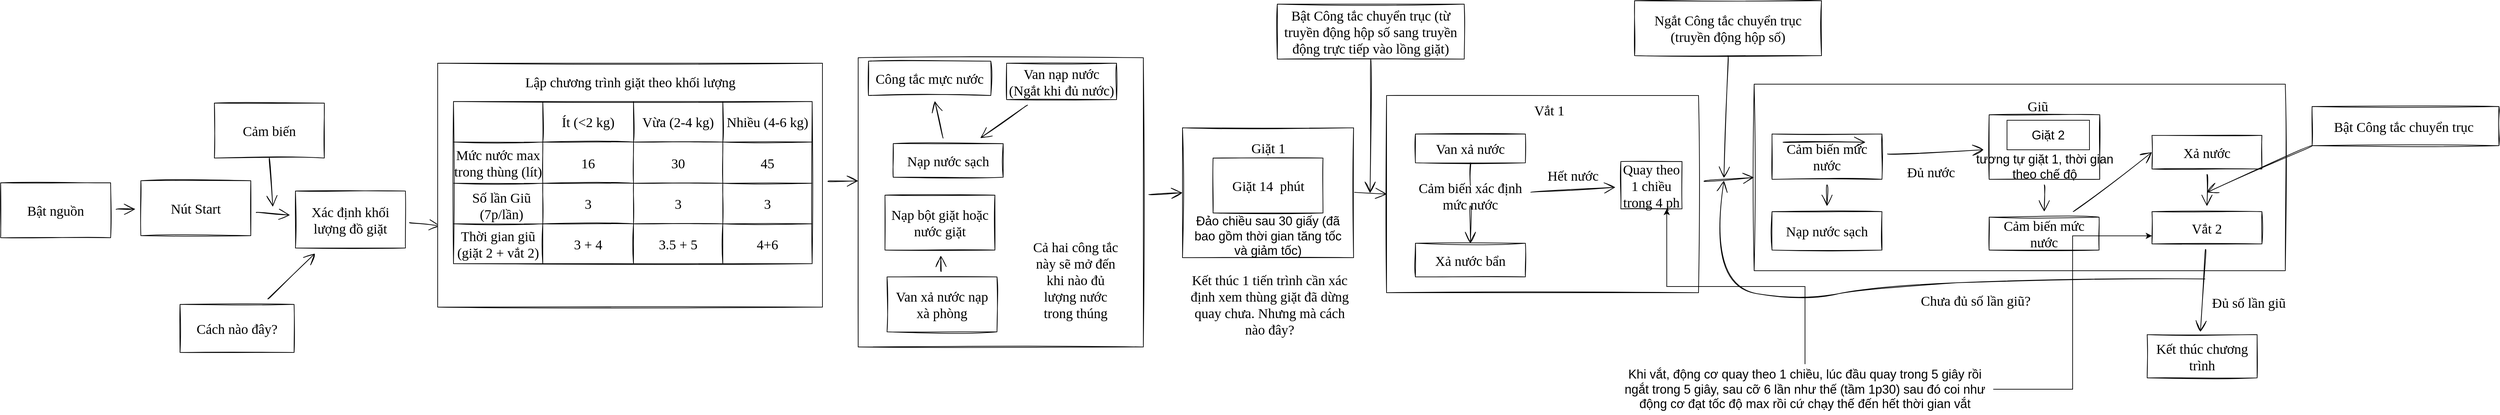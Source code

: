 <mxfile version="16.0.0" type="github">
  <diagram id="Q0INmKHapKx8R0FfWWIw" name="Page-1">
    <mxGraphModel dx="4076" dy="1494" grid="0" gridSize="10" guides="1" tooltips="1" connect="1" arrows="1" fold="1" page="0" pageScale="1" pageWidth="4681" pageHeight="3300" math="0" shadow="0">
      <root>
        <mxCell id="0" />
        <mxCell id="1" parent="0" />
        <mxCell id="oPfNsMnwlo6Ig9lXClS0-268" value="" style="rounded=0;whiteSpace=wrap;html=1;sketch=1;hachureGap=4;fontFamily=Times New Roman;fontSize=20;" parent="1" vertex="1">
          <mxGeometry x="733" y="118.5" width="773" height="271.5" as="geometry" />
        </mxCell>
        <mxCell id="oPfNsMnwlo6Ig9lXClS0-241" style="edgeStyle=none;curved=1;rounded=0;sketch=1;hachureGap=4;orthogonalLoop=1;jettySize=auto;html=1;entryX=0;entryY=0.5;entryDx=0;entryDy=0;fontFamily=Times New Roman;fontSize=16;endArrow=open;startSize=14;endSize=14;sourcePerimeterSpacing=8;targetPerimeterSpacing=8;" parent="1" source="oPfNsMnwlo6Ig9lXClS0-73" target="oPfNsMnwlo6Ig9lXClS0-57" edge="1">
          <mxGeometry relative="1" as="geometry" />
        </mxCell>
        <mxCell id="oPfNsMnwlo6Ig9lXClS0-73" value="" style="rounded=0;whiteSpace=wrap;html=1;sketch=1;hachureGap=4;fontFamily=Times New Roman;fontSize=20;" parent="1" vertex="1">
          <mxGeometry x="-571" y="80" width="415" height="421" as="geometry" />
        </mxCell>
        <mxCell id="oPfNsMnwlo6Ig9lXClS0-199" style="edgeStyle=none;curved=1;rounded=0;sketch=1;hachureGap=4;orthogonalLoop=1;jettySize=auto;html=1;entryX=0;entryY=0.5;entryDx=0;entryDy=0;fontFamily=Times New Roman;fontSize=16;endArrow=open;startSize=14;endSize=14;sourcePerimeterSpacing=8;targetPerimeterSpacing=8;" parent="1" target="oPfNsMnwlo6Ig9lXClS0-198" edge="1">
          <mxGeometry relative="1" as="geometry">
            <mxPoint x="101" y="271.744" as="sourcePoint" />
          </mxGeometry>
        </mxCell>
        <mxCell id="oPfNsMnwlo6Ig9lXClS0-57" value="" style="rounded=0;whiteSpace=wrap;html=1;sketch=1;hachureGap=4;fontFamily=Times New Roman;fontSize=20;" parent="1" vertex="1">
          <mxGeometry x="-99" y="182" width="249" height="189" as="geometry" />
        </mxCell>
        <mxCell id="oPfNsMnwlo6Ig9lXClS0-58" value="Giặt 1" style="text;strokeColor=none;fillColor=none;html=1;align=center;verticalAlign=middle;whiteSpace=wrap;rounded=0;sketch=1;hachureGap=4;fontFamily=Times New Roman;fontSize=20;" parent="1" vertex="1">
          <mxGeometry x="-4.5" y="196" width="60" height="30" as="geometry" />
        </mxCell>
        <mxCell id="oPfNsMnwlo6Ig9lXClS0-60" value="Giặt 14&amp;nbsp; phút" style="rounded=0;whiteSpace=wrap;html=1;sketch=1;hachureGap=4;fontFamily=Times New Roman;fontSize=20;" parent="1" vertex="1">
          <mxGeometry x="-54.5" y="226" width="160" height="80" as="geometry" />
        </mxCell>
        <mxCell id="oPfNsMnwlo6Ig9lXClS0-68" value="" style="edgeStyle=none;curved=1;rounded=0;sketch=1;hachureGap=4;orthogonalLoop=1;jettySize=auto;html=1;fontFamily=Times New Roman;fontSize=16;endArrow=open;startSize=14;endSize=14;sourcePerimeterSpacing=8;targetPerimeterSpacing=8;" parent="1" source="oPfNsMnwlo6Ig9lXClS0-61" target="oPfNsMnwlo6Ig9lXClS0-64" edge="1">
          <mxGeometry relative="1" as="geometry" />
        </mxCell>
        <mxCell id="oPfNsMnwlo6Ig9lXClS0-61" value="Nạp nước sạch" style="rounded=0;whiteSpace=wrap;html=1;sketch=1;hachureGap=4;fontFamily=Times New Roman;fontSize=20;" parent="1" vertex="1">
          <mxGeometry x="-520" y="205" width="160" height="49" as="geometry" />
        </mxCell>
        <mxCell id="oPfNsMnwlo6Ig9lXClS0-69" value="" style="edgeStyle=none;curved=1;rounded=0;sketch=1;hachureGap=4;orthogonalLoop=1;jettySize=auto;html=1;fontFamily=Times New Roman;fontSize=16;endArrow=open;startSize=14;endSize=14;sourcePerimeterSpacing=8;targetPerimeterSpacing=8;" parent="1" source="oPfNsMnwlo6Ig9lXClS0-63" target="oPfNsMnwlo6Ig9lXClS0-61" edge="1">
          <mxGeometry relative="1" as="geometry" />
        </mxCell>
        <mxCell id="oPfNsMnwlo6Ig9lXClS0-63" value="Van nạp nước (Ngắt khi đủ nước)" style="rounded=0;whiteSpace=wrap;html=1;sketch=1;hachureGap=4;fontFamily=Times New Roman;fontSize=20;" parent="1" vertex="1">
          <mxGeometry x="-355" y="88" width="160" height="53" as="geometry" />
        </mxCell>
        <mxCell id="oPfNsMnwlo6Ig9lXClS0-64" value="Công tắc mực nước" style="rounded=0;whiteSpace=wrap;html=1;sketch=1;hachureGap=4;fontFamily=Times New Roman;fontSize=20;" parent="1" vertex="1">
          <mxGeometry x="-556" y="85" width="178" height="50" as="geometry" />
        </mxCell>
        <mxCell id="oPfNsMnwlo6Ig9lXClS0-74" value="Nạp bột giặt hoặc nước giặt" style="rounded=0;whiteSpace=wrap;html=1;sketch=1;hachureGap=4;fontFamily=Times New Roman;fontSize=20;" parent="1" vertex="1">
          <mxGeometry x="-532" y="280" width="160" height="80" as="geometry" />
        </mxCell>
        <mxCell id="oPfNsMnwlo6Ig9lXClS0-77" value="" style="edgeStyle=none;curved=1;rounded=0;sketch=1;hachureGap=4;orthogonalLoop=1;jettySize=auto;html=1;fontFamily=Times New Roman;fontSize=16;endArrow=open;startSize=14;endSize=14;sourcePerimeterSpacing=8;targetPerimeterSpacing=8;" parent="1" source="oPfNsMnwlo6Ig9lXClS0-76" target="oPfNsMnwlo6Ig9lXClS0-74" edge="1">
          <mxGeometry relative="1" as="geometry" />
        </mxCell>
        <mxCell id="oPfNsMnwlo6Ig9lXClS0-76" value="Van xả nước nạp xà phòng" style="rounded=0;whiteSpace=wrap;html=1;sketch=1;hachureGap=4;fontFamily=Times New Roman;fontSize=20;" parent="1" vertex="1">
          <mxGeometry x="-529" y="399" width="160" height="80" as="geometry" />
        </mxCell>
        <mxCell id="oPfNsMnwlo6Ig9lXClS0-83" value="" style="edgeStyle=none;curved=1;rounded=0;sketch=1;hachureGap=4;orthogonalLoop=1;jettySize=auto;html=1;fontFamily=Times New Roman;fontSize=16;endArrow=open;startSize=14;endSize=14;sourcePerimeterSpacing=8;targetPerimeterSpacing=8;" parent="1" source="oPfNsMnwlo6Ig9lXClS0-78" target="oPfNsMnwlo6Ig9lXClS0-79" edge="1">
          <mxGeometry relative="1" as="geometry" />
        </mxCell>
        <mxCell id="oPfNsMnwlo6Ig9lXClS0-78" value="Nút Start" style="rounded=0;whiteSpace=wrap;html=1;sketch=1;hachureGap=4;fontFamily=Times New Roman;fontSize=20;" parent="1" vertex="1">
          <mxGeometry x="-1615" y="259" width="160" height="80" as="geometry" />
        </mxCell>
        <mxCell id="oPfNsMnwlo6Ig9lXClS0-212" style="edgeStyle=none;curved=1;rounded=0;sketch=1;hachureGap=4;orthogonalLoop=1;jettySize=auto;html=1;entryX=0.007;entryY=0.668;entryDx=0;entryDy=0;entryPerimeter=0;fontFamily=Times New Roman;fontSize=16;endArrow=open;startSize=14;endSize=14;sourcePerimeterSpacing=8;targetPerimeterSpacing=8;" parent="1" target="oPfNsMnwlo6Ig9lXClS0-207" edge="1">
          <mxGeometry relative="1" as="geometry">
            <mxPoint x="-1224" y="319.854" as="sourcePoint" />
          </mxGeometry>
        </mxCell>
        <mxCell id="oPfNsMnwlo6Ig9lXClS0-79" value="Xác định khối lượng đồ giặt" style="rounded=0;whiteSpace=wrap;html=1;sketch=1;hachureGap=4;fontFamily=Times New Roman;fontSize=20;" parent="1" vertex="1">
          <mxGeometry x="-1390" y="274" width="160" height="83" as="geometry" />
        </mxCell>
        <mxCell id="oPfNsMnwlo6Ig9lXClS0-80" value="Cảm biến" style="rounded=0;whiteSpace=wrap;html=1;sketch=1;hachureGap=4;fontFamily=Times New Roman;fontSize=20;" parent="1" vertex="1">
          <mxGeometry x="-1508" y="146" width="160" height="80" as="geometry" />
        </mxCell>
        <mxCell id="oPfNsMnwlo6Ig9lXClS0-92" value="" style="edgeStyle=none;orthogonalLoop=1;jettySize=auto;html=1;rounded=0;sketch=1;hachureGap=4;fontFamily=Times New Roman;fontSize=16;endArrow=open;startSize=14;endSize=14;sourcePerimeterSpacing=8;targetPerimeterSpacing=8;curved=1;exitX=0.5;exitY=1;exitDx=0;exitDy=0;" parent="1" source="oPfNsMnwlo6Ig9lXClS0-80" edge="1">
          <mxGeometry width="120" relative="1" as="geometry">
            <mxPoint x="-1249" y="339" as="sourcePoint" />
            <mxPoint x="-1423" y="297" as="targetPoint" />
            <Array as="points" />
          </mxGeometry>
        </mxCell>
        <mxCell id="oPfNsMnwlo6Ig9lXClS0-114" value="" style="edgeStyle=none;curved=1;rounded=0;sketch=1;hachureGap=4;orthogonalLoop=1;jettySize=auto;html=1;fontFamily=Times New Roman;fontSize=16;endArrow=open;startSize=14;endSize=14;sourcePerimeterSpacing=8;targetPerimeterSpacing=8;" parent="1" source="oPfNsMnwlo6Ig9lXClS0-113" target="oPfNsMnwlo6Ig9lXClS0-78" edge="1">
          <mxGeometry relative="1" as="geometry" />
        </mxCell>
        <mxCell id="oPfNsMnwlo6Ig9lXClS0-113" value="Bật nguồn" style="rounded=0;whiteSpace=wrap;html=1;sketch=1;hachureGap=4;fontFamily=Times New Roman;fontSize=20;" parent="1" vertex="1">
          <mxGeometry x="-1819" y="262" width="160" height="80" as="geometry" />
        </mxCell>
        <mxCell id="oPfNsMnwlo6Ig9lXClS0-269" style="edgeStyle=none;curved=1;rounded=0;sketch=1;hachureGap=4;orthogonalLoop=1;jettySize=auto;html=1;entryX=0;entryY=0.5;entryDx=0;entryDy=0;fontFamily=Times New Roman;fontSize=16;endArrow=open;startSize=14;endSize=14;sourcePerimeterSpacing=8;targetPerimeterSpacing=8;" parent="1" source="oPfNsMnwlo6Ig9lXClS0-198" target="oPfNsMnwlo6Ig9lXClS0-268" edge="1">
          <mxGeometry relative="1" as="geometry" />
        </mxCell>
        <mxCell id="oPfNsMnwlo6Ig9lXClS0-198" value="" style="rounded=0;whiteSpace=wrap;html=1;sketch=1;hachureGap=4;fontFamily=Times New Roman;fontSize=20;" parent="1" vertex="1">
          <mxGeometry x="198" y="135" width="454" height="287" as="geometry" />
        </mxCell>
        <mxCell id="oPfNsMnwlo6Ig9lXClS0-200" value="Xả nước bẩn" style="rounded=0;whiteSpace=wrap;html=1;sketch=1;hachureGap=4;fontFamily=Times New Roman;fontSize=20;" parent="1" vertex="1">
          <mxGeometry x="240" y="350" width="160" height="49" as="geometry" />
        </mxCell>
        <mxCell id="oPfNsMnwlo6Ig9lXClS0-202" value="Van xả nước" style="rounded=0;whiteSpace=wrap;html=1;sketch=1;hachureGap=4;fontFamily=Times New Roman;fontSize=20;" parent="1" vertex="1">
          <mxGeometry x="240" y="191" width="160" height="42" as="geometry" />
        </mxCell>
        <mxCell id="oPfNsMnwlo6Ig9lXClS0-205" value="Vắt 1" style="text;strokeColor=none;fillColor=none;html=1;align=center;verticalAlign=middle;whiteSpace=wrap;rounded=0;sketch=1;hachureGap=4;fontFamily=Times New Roman;fontSize=20;" parent="1" vertex="1">
          <mxGeometry x="405" y="141" width="60" height="30" as="geometry" />
        </mxCell>
        <mxCell id="oPfNsMnwlo6Ig9lXClS0-206" value="Quay theo 1 chiều trong 4 ph" style="rounded=0;whiteSpace=wrap;html=1;sketch=1;hachureGap=4;fontFamily=Times New Roman;fontSize=20;" parent="1" vertex="1">
          <mxGeometry x="539" y="231" width="89" height="69" as="geometry" />
        </mxCell>
        <mxCell id="oPfNsMnwlo6Ig9lXClS0-242" style="edgeStyle=none;curved=1;rounded=0;sketch=1;hachureGap=4;orthogonalLoop=1;jettySize=auto;html=1;entryX=0;entryY=0.426;entryDx=0;entryDy=0;entryPerimeter=0;fontFamily=Times New Roman;fontSize=16;endArrow=open;startSize=14;endSize=14;sourcePerimeterSpacing=8;targetPerimeterSpacing=8;" parent="1" source="oPfNsMnwlo6Ig9lXClS0-207" target="oPfNsMnwlo6Ig9lXClS0-73" edge="1">
          <mxGeometry relative="1" as="geometry" />
        </mxCell>
        <mxCell id="oPfNsMnwlo6Ig9lXClS0-207" value="" style="rounded=0;whiteSpace=wrap;html=1;sketch=1;hachureGap=4;fontFamily=Times New Roman;fontSize=20;" parent="1" vertex="1">
          <mxGeometry x="-1183" y="88" width="560" height="355" as="geometry" />
        </mxCell>
        <mxCell id="oPfNsMnwlo6Ig9lXClS0-208" value="Lập chương trình giặt theo khối lượng" style="text;strokeColor=none;fillColor=none;html=1;align=center;verticalAlign=middle;whiteSpace=wrap;rounded=0;sketch=1;hachureGap=4;fontFamily=Times New Roman;fontSize=20;" parent="1" vertex="1">
          <mxGeometry x="-1070.5" y="100" width="335" height="30" as="geometry" />
        </mxCell>
        <mxCell id="oPfNsMnwlo6Ig9lXClS0-214" value="" style="shape=table;startSize=0;container=1;collapsible=0;childLayout=tableLayout;sketch=1;hachureGap=4;fontFamily=Times New Roman;fontSize=20;" parent="1" vertex="1">
          <mxGeometry x="-1160" y="143.75" width="522" height="236" as="geometry" />
        </mxCell>
        <mxCell id="oPfNsMnwlo6Ig9lXClS0-215" value="" style="shape=partialRectangle;collapsible=0;dropTarget=0;pointerEvents=0;fillColor=none;top=0;left=0;bottom=0;right=0;points=[[0,0.5],[1,0.5]];portConstraint=eastwest;sketch=1;hachureGap=4;fontFamily=Times New Roman;fontSize=20;" parent="oPfNsMnwlo6Ig9lXClS0-214" vertex="1">
          <mxGeometry width="522" height="59" as="geometry" />
        </mxCell>
        <mxCell id="oPfNsMnwlo6Ig9lXClS0-216" value="" style="shape=partialRectangle;html=1;whiteSpace=wrap;connectable=0;overflow=hidden;fillColor=none;top=0;left=0;bottom=0;right=0;pointerEvents=1;sketch=1;hachureGap=4;fontFamily=Times New Roman;fontSize=20;" parent="oPfNsMnwlo6Ig9lXClS0-215" vertex="1">
          <mxGeometry width="130" height="59" as="geometry">
            <mxRectangle width="130" height="59" as="alternateBounds" />
          </mxGeometry>
        </mxCell>
        <mxCell id="oPfNsMnwlo6Ig9lXClS0-217" value="Ít (&amp;lt;2 kg)" style="shape=partialRectangle;html=1;whiteSpace=wrap;connectable=0;overflow=hidden;fillColor=none;top=0;left=0;bottom=0;right=0;pointerEvents=1;sketch=1;hachureGap=4;fontFamily=Times New Roman;fontSize=20;" parent="oPfNsMnwlo6Ig9lXClS0-215" vertex="1">
          <mxGeometry x="130" width="132" height="59" as="geometry">
            <mxRectangle width="132" height="59" as="alternateBounds" />
          </mxGeometry>
        </mxCell>
        <mxCell id="oPfNsMnwlo6Ig9lXClS0-218" value="Vừa (2-4 kg)" style="shape=partialRectangle;html=1;whiteSpace=wrap;connectable=0;overflow=hidden;fillColor=none;top=0;left=0;bottom=0;right=0;pointerEvents=1;sketch=1;hachureGap=4;fontFamily=Times New Roman;fontSize=20;" parent="oPfNsMnwlo6Ig9lXClS0-215" vertex="1">
          <mxGeometry x="262" width="130" height="59" as="geometry">
            <mxRectangle width="130" height="59" as="alternateBounds" />
          </mxGeometry>
        </mxCell>
        <mxCell id="oPfNsMnwlo6Ig9lXClS0-219" value="Nhiều (4-6 kg)" style="shape=partialRectangle;html=1;whiteSpace=wrap;connectable=0;overflow=hidden;fillColor=none;top=0;left=0;bottom=0;right=0;pointerEvents=1;sketch=1;hachureGap=4;fontFamily=Times New Roman;fontSize=20;" parent="oPfNsMnwlo6Ig9lXClS0-215" vertex="1">
          <mxGeometry x="392" width="130" height="59" as="geometry">
            <mxRectangle width="130" height="59" as="alternateBounds" />
          </mxGeometry>
        </mxCell>
        <mxCell id="oPfNsMnwlo6Ig9lXClS0-220" value="" style="shape=partialRectangle;collapsible=0;dropTarget=0;pointerEvents=0;fillColor=none;top=0;left=0;bottom=0;right=0;points=[[0,0.5],[1,0.5]];portConstraint=eastwest;sketch=1;hachureGap=4;fontFamily=Times New Roman;fontSize=20;" parent="oPfNsMnwlo6Ig9lXClS0-214" vertex="1">
          <mxGeometry y="59" width="522" height="60" as="geometry" />
        </mxCell>
        <mxCell id="oPfNsMnwlo6Ig9lXClS0-221" value="Mức nước max trong thùng (lít)" style="shape=partialRectangle;html=1;whiteSpace=wrap;connectable=0;overflow=hidden;fillColor=none;top=0;left=0;bottom=0;right=0;pointerEvents=1;sketch=1;hachureGap=4;fontFamily=Times New Roman;fontSize=20;" parent="oPfNsMnwlo6Ig9lXClS0-220" vertex="1">
          <mxGeometry width="130" height="60" as="geometry">
            <mxRectangle width="130" height="60" as="alternateBounds" />
          </mxGeometry>
        </mxCell>
        <mxCell id="oPfNsMnwlo6Ig9lXClS0-222" value="16" style="shape=partialRectangle;html=1;whiteSpace=wrap;connectable=0;overflow=hidden;fillColor=none;top=0;left=0;bottom=0;right=0;pointerEvents=1;sketch=1;hachureGap=4;fontFamily=Times New Roman;fontSize=20;" parent="oPfNsMnwlo6Ig9lXClS0-220" vertex="1">
          <mxGeometry x="130" width="132" height="60" as="geometry">
            <mxRectangle width="132" height="60" as="alternateBounds" />
          </mxGeometry>
        </mxCell>
        <mxCell id="oPfNsMnwlo6Ig9lXClS0-223" value="30" style="shape=partialRectangle;html=1;whiteSpace=wrap;connectable=0;overflow=hidden;fillColor=none;top=0;left=0;bottom=0;right=0;pointerEvents=1;sketch=1;hachureGap=4;fontFamily=Times New Roman;fontSize=20;" parent="oPfNsMnwlo6Ig9lXClS0-220" vertex="1">
          <mxGeometry x="262" width="130" height="60" as="geometry">
            <mxRectangle width="130" height="60" as="alternateBounds" />
          </mxGeometry>
        </mxCell>
        <mxCell id="oPfNsMnwlo6Ig9lXClS0-224" value="45" style="shape=partialRectangle;html=1;whiteSpace=wrap;connectable=0;overflow=hidden;fillColor=none;top=0;left=0;bottom=0;right=0;pointerEvents=1;sketch=1;hachureGap=4;fontFamily=Times New Roman;fontSize=20;" parent="oPfNsMnwlo6Ig9lXClS0-220" vertex="1">
          <mxGeometry x="392" width="130" height="60" as="geometry">
            <mxRectangle width="130" height="60" as="alternateBounds" />
          </mxGeometry>
        </mxCell>
        <mxCell id="oPfNsMnwlo6Ig9lXClS0-225" value="" style="shape=partialRectangle;collapsible=0;dropTarget=0;pointerEvents=0;fillColor=none;top=0;left=0;bottom=0;right=0;points=[[0,0.5],[1,0.5]];portConstraint=eastwest;sketch=1;hachureGap=4;fontFamily=Times New Roman;fontSize=20;" parent="oPfNsMnwlo6Ig9lXClS0-214" vertex="1">
          <mxGeometry y="119" width="522" height="59" as="geometry" />
        </mxCell>
        <mxCell id="oPfNsMnwlo6Ig9lXClS0-226" value="" style="shape=partialRectangle;html=1;whiteSpace=wrap;connectable=0;overflow=hidden;fillColor=none;top=0;left=0;bottom=0;right=0;pointerEvents=1;sketch=1;hachureGap=4;fontFamily=Times New Roman;fontSize=20;" parent="oPfNsMnwlo6Ig9lXClS0-225" vertex="1">
          <mxGeometry width="130" height="59" as="geometry">
            <mxRectangle width="130" height="59" as="alternateBounds" />
          </mxGeometry>
        </mxCell>
        <mxCell id="oPfNsMnwlo6Ig9lXClS0-227" value="3" style="shape=partialRectangle;html=1;whiteSpace=wrap;connectable=0;overflow=hidden;fillColor=none;top=0;left=0;bottom=0;right=0;pointerEvents=1;sketch=1;hachureGap=4;fontFamily=Times New Roman;fontSize=20;" parent="oPfNsMnwlo6Ig9lXClS0-225" vertex="1">
          <mxGeometry x="130" width="132" height="59" as="geometry">
            <mxRectangle width="132" height="59" as="alternateBounds" />
          </mxGeometry>
        </mxCell>
        <mxCell id="oPfNsMnwlo6Ig9lXClS0-228" value="3" style="shape=partialRectangle;html=1;whiteSpace=wrap;connectable=0;overflow=hidden;fillColor=none;top=0;left=0;bottom=0;right=0;pointerEvents=1;sketch=1;hachureGap=4;fontFamily=Times New Roman;fontSize=20;" parent="oPfNsMnwlo6Ig9lXClS0-225" vertex="1">
          <mxGeometry x="262" width="130" height="59" as="geometry">
            <mxRectangle width="130" height="59" as="alternateBounds" />
          </mxGeometry>
        </mxCell>
        <mxCell id="oPfNsMnwlo6Ig9lXClS0-229" value="3" style="shape=partialRectangle;html=1;whiteSpace=wrap;connectable=0;overflow=hidden;fillColor=none;top=0;left=0;bottom=0;right=0;pointerEvents=1;sketch=1;hachureGap=4;fontFamily=Times New Roman;fontSize=20;" parent="oPfNsMnwlo6Ig9lXClS0-225" vertex="1">
          <mxGeometry x="392" width="130" height="59" as="geometry">
            <mxRectangle width="130" height="59" as="alternateBounds" />
          </mxGeometry>
        </mxCell>
        <mxCell id="oPfNsMnwlo6Ig9lXClS0-230" value="" style="shape=partialRectangle;collapsible=0;dropTarget=0;pointerEvents=0;fillColor=none;top=0;left=0;bottom=0;right=0;points=[[0,0.5],[1,0.5]];portConstraint=eastwest;sketch=1;hachureGap=4;fontFamily=Times New Roman;fontSize=20;" parent="oPfNsMnwlo6Ig9lXClS0-214" vertex="1">
          <mxGeometry y="178" width="522" height="58" as="geometry" />
        </mxCell>
        <mxCell id="oPfNsMnwlo6Ig9lXClS0-231" value="Thời gian giũ (giặt 2 + vắt 2)" style="shape=partialRectangle;html=1;whiteSpace=wrap;connectable=0;overflow=hidden;fillColor=none;top=0;left=0;bottom=0;right=0;pointerEvents=1;sketch=1;hachureGap=4;fontFamily=Times New Roman;fontSize=20;" parent="oPfNsMnwlo6Ig9lXClS0-230" vertex="1">
          <mxGeometry width="130" height="58" as="geometry">
            <mxRectangle width="130" height="58" as="alternateBounds" />
          </mxGeometry>
        </mxCell>
        <mxCell id="oPfNsMnwlo6Ig9lXClS0-232" value="3 + 4" style="shape=partialRectangle;html=1;whiteSpace=wrap;connectable=0;overflow=hidden;fillColor=none;top=0;left=0;bottom=0;right=0;pointerEvents=1;sketch=1;hachureGap=4;fontFamily=Times New Roman;fontSize=20;" parent="oPfNsMnwlo6Ig9lXClS0-230" vertex="1">
          <mxGeometry x="130" width="132" height="58" as="geometry">
            <mxRectangle width="132" height="58" as="alternateBounds" />
          </mxGeometry>
        </mxCell>
        <mxCell id="oPfNsMnwlo6Ig9lXClS0-233" value="3.5 + 5" style="shape=partialRectangle;html=1;whiteSpace=wrap;connectable=0;overflow=hidden;fillColor=none;top=0;left=0;bottom=0;right=0;pointerEvents=1;sketch=1;hachureGap=4;fontFamily=Times New Roman;fontSize=20;" parent="oPfNsMnwlo6Ig9lXClS0-230" vertex="1">
          <mxGeometry x="262" width="130" height="58" as="geometry">
            <mxRectangle width="130" height="58" as="alternateBounds" />
          </mxGeometry>
        </mxCell>
        <mxCell id="oPfNsMnwlo6Ig9lXClS0-234" value="4+6" style="shape=partialRectangle;html=1;whiteSpace=wrap;connectable=0;overflow=hidden;fillColor=none;top=0;left=0;bottom=0;right=0;pointerEvents=1;sketch=1;hachureGap=4;fontFamily=Times New Roman;fontSize=20;" parent="oPfNsMnwlo6Ig9lXClS0-230" vertex="1">
          <mxGeometry x="392" width="130" height="58" as="geometry">
            <mxRectangle width="130" height="58" as="alternateBounds" />
          </mxGeometry>
        </mxCell>
        <mxCell id="oPfNsMnwlo6Ig9lXClS0-243" value="Cả hai công tắc này sẽ mở đến khi nào đủ lượng nước trong thúng" style="text;strokeColor=none;fillColor=none;html=1;align=center;verticalAlign=middle;whiteSpace=wrap;rounded=0;sketch=1;hachureGap=4;fontFamily=Times New Roman;fontSize=20;" parent="1" vertex="1">
          <mxGeometry x="-320" y="336" width="131" height="133" as="geometry" />
        </mxCell>
        <mxCell id="oPfNsMnwlo6Ig9lXClS0-247" value="" style="edgeStyle=none;orthogonalLoop=1;jettySize=auto;html=1;rounded=0;sketch=1;hachureGap=4;fontFamily=Times New Roman;fontSize=16;endArrow=open;startSize=14;endSize=14;targetPerimeterSpacing=8;curved=1;entryX=0.5;entryY=0;entryDx=0;entryDy=0;exitX=0.5;exitY=1;exitDx=0;exitDy=0;startArrow=none;" parent="1" source="oPfNsMnwlo6Ig9lXClS0-248" target="oPfNsMnwlo6Ig9lXClS0-200" edge="1">
          <mxGeometry width="120" relative="1" as="geometry">
            <mxPoint x="435" y="256" as="sourcePoint" />
            <mxPoint x="555" y="256" as="targetPoint" />
            <Array as="points" />
          </mxGeometry>
        </mxCell>
        <mxCell id="oPfNsMnwlo6Ig9lXClS0-250" style="edgeStyle=none;curved=1;rounded=0;sketch=1;hachureGap=4;orthogonalLoop=1;jettySize=auto;html=1;fontFamily=Times New Roman;fontSize=16;endArrow=open;startSize=14;endSize=14;sourcePerimeterSpacing=8;targetPerimeterSpacing=8;" parent="1" source="oPfNsMnwlo6Ig9lXClS0-248" target="oPfNsMnwlo6Ig9lXClS0-206" edge="1">
          <mxGeometry relative="1" as="geometry" />
        </mxCell>
        <mxCell id="oPfNsMnwlo6Ig9lXClS0-248" value="Cảm biến xác định mức nước" style="text;strokeColor=none;fillColor=none;html=1;align=center;verticalAlign=middle;whiteSpace=wrap;rounded=0;sketch=1;hachureGap=4;fontFamily=Times New Roman;fontSize=20;" parent="1" vertex="1">
          <mxGeometry x="240" y="266" width="160" height="30" as="geometry" />
        </mxCell>
        <mxCell id="oPfNsMnwlo6Ig9lXClS0-249" value="" style="edgeStyle=none;orthogonalLoop=1;jettySize=auto;html=1;rounded=0;sketch=1;hachureGap=4;fontFamily=Times New Roman;fontSize=16;endArrow=none;startSize=14;endSize=14;sourcePerimeterSpacing=8;curved=1;entryX=0.5;entryY=0;entryDx=0;entryDy=0;exitX=0.5;exitY=1;exitDx=0;exitDy=0;" parent="1" source="oPfNsMnwlo6Ig9lXClS0-202" target="oPfNsMnwlo6Ig9lXClS0-248" edge="1">
          <mxGeometry width="120" relative="1" as="geometry">
            <mxPoint x="320" y="233" as="sourcePoint" />
            <mxPoint x="320" y="336" as="targetPoint" />
            <Array as="points" />
          </mxGeometry>
        </mxCell>
        <mxCell id="oPfNsMnwlo6Ig9lXClS0-251" value="Hết nước" style="text;strokeColor=none;fillColor=none;html=1;align=center;verticalAlign=middle;whiteSpace=wrap;rounded=0;sketch=1;hachureGap=4;fontFamily=Times New Roman;fontSize=20;" parent="1" vertex="1">
          <mxGeometry x="426" y="236" width="87" height="30" as="geometry" />
        </mxCell>
        <mxCell id="oPfNsMnwlo6Ig9lXClS0-252" value="Nạp nước sạch" style="rounded=0;whiteSpace=wrap;html=1;sketch=1;hachureGap=4;fontFamily=Times New Roman;fontSize=20;" parent="1" vertex="1">
          <mxGeometry x="759" y="304" width="160" height="56" as="geometry" />
        </mxCell>
        <mxCell id="oPfNsMnwlo6Ig9lXClS0-253" value="Giũ" style="text;strokeColor=none;fillColor=none;html=1;align=center;verticalAlign=middle;whiteSpace=wrap;rounded=0;sketch=1;hachureGap=4;fontFamily=Times New Roman;fontSize=20;" parent="1" vertex="1">
          <mxGeometry x="1116" y="135" width="60" height="30" as="geometry" />
        </mxCell>
        <mxCell id="oPfNsMnwlo6Ig9lXClS0-256" value="" style="edgeStyle=none;curved=1;rounded=0;sketch=1;hachureGap=4;orthogonalLoop=1;jettySize=auto;html=1;fontFamily=Times New Roman;fontSize=16;endArrow=open;startSize=14;endSize=14;sourcePerimeterSpacing=8;targetPerimeterSpacing=8;" parent="1" source="oPfNsMnwlo6Ig9lXClS0-255" target="oPfNsMnwlo6Ig9lXClS0-252" edge="1">
          <mxGeometry relative="1" as="geometry" />
        </mxCell>
        <mxCell id="oPfNsMnwlo6Ig9lXClS0-258" value="" style="edgeStyle=none;curved=1;rounded=0;sketch=1;hachureGap=4;orthogonalLoop=1;jettySize=auto;html=1;fontFamily=Times New Roman;fontSize=16;endArrow=open;startSize=14;endSize=14;sourcePerimeterSpacing=8;targetPerimeterSpacing=8;" parent="1" source="oPfNsMnwlo6Ig9lXClS0-255" target="oPfNsMnwlo6Ig9lXClS0-257" edge="1">
          <mxGeometry relative="1" as="geometry" />
        </mxCell>
        <mxCell id="oPfNsMnwlo6Ig9lXClS0-255" value="Cảm biến mức nước" style="rounded=0;whiteSpace=wrap;html=1;sketch=1;hachureGap=4;fontFamily=Times New Roman;fontSize=20;" parent="1" vertex="1">
          <mxGeometry x="759" y="191" width="160" height="66" as="geometry" />
        </mxCell>
        <mxCell id="oPfNsMnwlo6Ig9lXClS0-261" value="" style="edgeStyle=none;curved=1;rounded=0;sketch=1;hachureGap=4;orthogonalLoop=1;jettySize=auto;html=1;fontFamily=Times New Roman;fontSize=16;endArrow=open;startSize=14;endSize=14;sourcePerimeterSpacing=8;targetPerimeterSpacing=8;" parent="1" source="oPfNsMnwlo6Ig9lXClS0-257" target="oPfNsMnwlo6Ig9lXClS0-260" edge="1">
          <mxGeometry relative="1" as="geometry" />
        </mxCell>
        <mxCell id="oPfNsMnwlo6Ig9lXClS0-257" value="" style="rounded=0;whiteSpace=wrap;html=1;sketch=1;hachureGap=4;fontFamily=Times New Roman;fontSize=20;" parent="1" vertex="1">
          <mxGeometry x="1075" y="163" width="161" height="94" as="geometry" />
        </mxCell>
        <mxCell id="oPfNsMnwlo6Ig9lXClS0-259" value="Đủ nước" style="text;strokeColor=none;fillColor=none;html=1;align=center;verticalAlign=middle;whiteSpace=wrap;rounded=0;sketch=1;hachureGap=4;fontFamily=Times New Roman;fontSize=20;" parent="1" vertex="1">
          <mxGeometry x="951" y="231" width="79" height="30" as="geometry" />
        </mxCell>
        <mxCell id="oPfNsMnwlo6Ig9lXClS0-265" value="" style="edgeStyle=none;curved=1;rounded=0;sketch=1;hachureGap=4;orthogonalLoop=1;jettySize=auto;html=1;fontFamily=Times New Roman;fontSize=16;endArrow=open;startSize=14;endSize=14;sourcePerimeterSpacing=8;targetPerimeterSpacing=8;entryX=0;entryY=0.5;entryDx=0;entryDy=0;" parent="1" source="oPfNsMnwlo6Ig9lXClS0-260" target="oPfNsMnwlo6Ig9lXClS0-262" edge="1">
          <mxGeometry relative="1" as="geometry" />
        </mxCell>
        <mxCell id="oPfNsMnwlo6Ig9lXClS0-260" value="Cảm biến mức nước" style="rounded=0;whiteSpace=wrap;html=1;sketch=1;hachureGap=4;fontFamily=Times New Roman;fontSize=20;" parent="1" vertex="1">
          <mxGeometry x="1075" y="312" width="160" height="48" as="geometry" />
        </mxCell>
        <mxCell id="oPfNsMnwlo6Ig9lXClS0-281" value="" style="edgeStyle=none;curved=1;rounded=0;sketch=1;hachureGap=4;orthogonalLoop=1;jettySize=auto;html=1;fontFamily=Times New Roman;fontSize=16;endArrow=open;startSize=14;endSize=14;sourcePerimeterSpacing=8;targetPerimeterSpacing=8;" parent="1" source="oPfNsMnwlo6Ig9lXClS0-262" target="oPfNsMnwlo6Ig9lXClS0-280" edge="1">
          <mxGeometry relative="1" as="geometry" />
        </mxCell>
        <mxCell id="oPfNsMnwlo6Ig9lXClS0-262" value="Xả nước" style="rounded=0;whiteSpace=wrap;html=1;sketch=1;hachureGap=4;fontFamily=Times New Roman;fontSize=20;" parent="1" vertex="1">
          <mxGeometry x="1312" y="193" width="160" height="49" as="geometry" />
        </mxCell>
        <mxCell id="oPfNsMnwlo6Ig9lXClS0-275" value="" style="edgeStyle=none;orthogonalLoop=1;jettySize=auto;html=1;rounded=0;sketch=1;hachureGap=4;fontFamily=Times New Roman;fontSize=16;endArrow=open;startSize=14;endSize=14;sourcePerimeterSpacing=8;targetPerimeterSpacing=8;curved=1;" parent="1" edge="1">
          <mxGeometry width="120" relative="1" as="geometry">
            <mxPoint x="775" y="203" as="sourcePoint" />
            <mxPoint x="895" y="203" as="targetPoint" />
            <Array as="points" />
          </mxGeometry>
        </mxCell>
        <mxCell id="oPfNsMnwlo6Ig9lXClS0-277" value="" style="edgeStyle=none;orthogonalLoop=1;jettySize=auto;html=1;rounded=0;sketch=1;hachureGap=4;fontFamily=Times New Roman;fontSize=16;endArrow=open;startSize=14;endSize=14;sourcePerimeterSpacing=8;targetPerimeterSpacing=8;curved=1;" parent="1" edge="1">
          <mxGeometry width="120" relative="1" as="geometry">
            <mxPoint x="1389" y="402" as="sourcePoint" />
            <mxPoint x="689" y="259" as="targetPoint" />
            <Array as="points">
              <mxPoint x="1156" y="402" />
              <mxPoint x="900" y="413" />
              <mxPoint x="811" y="434" />
              <mxPoint x="664" y="413" />
            </Array>
          </mxGeometry>
        </mxCell>
        <mxCell id="oPfNsMnwlo6Ig9lXClS0-278" value="Chưa đủ số lần giũ?" style="text;strokeColor=none;fillColor=none;html=1;align=center;verticalAlign=middle;whiteSpace=wrap;rounded=0;sketch=1;hachureGap=4;fontFamily=Times New Roman;fontSize=20;" parent="1" vertex="1">
          <mxGeometry x="965" y="418" width="181" height="30" as="geometry" />
        </mxCell>
        <mxCell id="oPfNsMnwlo6Ig9lXClS0-279" value="Đủ số lần giũ" style="text;strokeColor=none;fillColor=none;html=1;align=center;verticalAlign=middle;whiteSpace=wrap;rounded=0;sketch=1;hachureGap=4;fontFamily=Times New Roman;fontSize=20;" parent="1" vertex="1">
          <mxGeometry x="1391" y="421" width="124" height="30" as="geometry" />
        </mxCell>
        <mxCell id="oPfNsMnwlo6Ig9lXClS0-282" style="edgeStyle=none;curved=1;rounded=0;sketch=1;hachureGap=4;orthogonalLoop=1;jettySize=auto;html=1;entryX=0.5;entryY=0;entryDx=0;entryDy=0;fontFamily=Times New Roman;fontSize=16;endArrow=open;startSize=14;endSize=14;sourcePerimeterSpacing=8;targetPerimeterSpacing=8;" parent="1" source="oPfNsMnwlo6Ig9lXClS0-280" edge="1">
          <mxGeometry relative="1" as="geometry">
            <mxPoint x="1382.5" y="479" as="targetPoint" />
          </mxGeometry>
        </mxCell>
        <mxCell id="oPfNsMnwlo6Ig9lXClS0-280" value="Vắt 2" style="rounded=0;whiteSpace=wrap;html=1;sketch=1;hachureGap=4;fontFamily=Times New Roman;fontSize=20;" parent="1" vertex="1">
          <mxGeometry x="1312" y="304" width="160" height="47" as="geometry" />
        </mxCell>
        <mxCell id="oPfNsMnwlo6Ig9lXClS0-283" value="Bật Công tắc chuyển trục (từ truyền động hộp số sang truyền động trực tiếp vào lồng giặt)" style="rounded=0;whiteSpace=wrap;html=1;sketch=1;hachureGap=4;fontFamily=Times New Roman;fontSize=20;" parent="1" vertex="1">
          <mxGeometry x="39" y="2" width="272" height="80" as="geometry" />
        </mxCell>
        <mxCell id="oPfNsMnwlo6Ig9lXClS0-286" value="" style="edgeStyle=none;orthogonalLoop=1;jettySize=auto;html=1;rounded=0;sketch=1;hachureGap=4;fontFamily=Times New Roman;fontSize=16;endArrow=open;startSize=14;endSize=14;sourcePerimeterSpacing=8;targetPerimeterSpacing=8;curved=1;exitX=0.5;exitY=1;exitDx=0;exitDy=0;" parent="1" source="oPfNsMnwlo6Ig9lXClS0-283" edge="1">
          <mxGeometry width="120" relative="1" as="geometry">
            <mxPoint x="36" y="128" as="sourcePoint" />
            <mxPoint x="174" y="277" as="targetPoint" />
            <Array as="points" />
          </mxGeometry>
        </mxCell>
        <mxCell id="oPfNsMnwlo6Ig9lXClS0-287" value="Ngắt Công tắc chuyển trục (truyền động hộp số)" style="rounded=0;whiteSpace=wrap;html=1;sketch=1;hachureGap=4;fontFamily=Times New Roman;fontSize=20;" parent="1" vertex="1">
          <mxGeometry x="559" y="-3" width="272" height="80" as="geometry" />
        </mxCell>
        <mxCell id="oPfNsMnwlo6Ig9lXClS0-288" value="" style="edgeStyle=none;orthogonalLoop=1;jettySize=auto;html=1;rounded=0;sketch=1;hachureGap=4;fontFamily=Times New Roman;fontSize=16;endArrow=open;startSize=14;endSize=14;sourcePerimeterSpacing=8;targetPerimeterSpacing=8;curved=1;exitX=0.5;exitY=1;exitDx=0;exitDy=0;" parent="1" source="oPfNsMnwlo6Ig9lXClS0-287" edge="1">
          <mxGeometry width="120" relative="1" as="geometry">
            <mxPoint x="500" y="147" as="sourcePoint" />
            <mxPoint x="689" y="255" as="targetPoint" />
            <Array as="points" />
          </mxGeometry>
        </mxCell>
        <mxCell id="oPfNsMnwlo6Ig9lXClS0-290" value="Bật Công tắc chuyển trục&amp;nbsp;" style="rounded=0;whiteSpace=wrap;html=1;sketch=1;hachureGap=4;fontFamily=Times New Roman;fontSize=20;" parent="1" vertex="1">
          <mxGeometry x="1545" y="151" width="272" height="57" as="geometry" />
        </mxCell>
        <mxCell id="oPfNsMnwlo6Ig9lXClS0-292" value="" style="edgeStyle=none;orthogonalLoop=1;jettySize=auto;html=1;rounded=0;sketch=1;hachureGap=4;fontFamily=Times New Roman;fontSize=16;endArrow=open;startSize=14;endSize=14;sourcePerimeterSpacing=8;targetPerimeterSpacing=8;curved=1;exitX=0;exitY=1;exitDx=0;exitDy=0;" parent="1" source="oPfNsMnwlo6Ig9lXClS0-290" edge="1">
          <mxGeometry width="120" relative="1" as="geometry">
            <mxPoint x="1617" y="319.38" as="sourcePoint" />
            <mxPoint x="1392" y="276" as="targetPoint" />
            <Array as="points" />
          </mxGeometry>
        </mxCell>
        <mxCell id="oPfNsMnwlo6Ig9lXClS0-294" style="edgeStyle=none;curved=1;rounded=0;sketch=1;hachureGap=4;orthogonalLoop=1;jettySize=auto;html=1;fontFamily=Times New Roman;fontSize=16;endArrow=open;startSize=14;endSize=14;sourcePerimeterSpacing=8;targetPerimeterSpacing=8;" parent="1" source="oPfNsMnwlo6Ig9lXClS0-293" target="oPfNsMnwlo6Ig9lXClS0-79" edge="1">
          <mxGeometry relative="1" as="geometry" />
        </mxCell>
        <mxCell id="oPfNsMnwlo6Ig9lXClS0-293" value="Cách nào đây?" style="rounded=0;whiteSpace=wrap;html=1;sketch=1;hachureGap=4;fontFamily=Times New Roman;fontSize=20;" parent="1" vertex="1">
          <mxGeometry x="-1558" y="439" width="166" height="70" as="geometry" />
        </mxCell>
        <mxCell id="oPfNsMnwlo6Ig9lXClS0-296" value="Số lần Giũ (7p/lần)" style="shape=partialRectangle;html=1;whiteSpace=wrap;connectable=0;overflow=hidden;fillColor=none;top=0;left=0;bottom=0;right=0;pointerEvents=1;sketch=1;hachureGap=4;fontFamily=Times New Roman;fontSize=20;" parent="1" vertex="1">
          <mxGeometry x="-1155.5" y="266" width="130" height="58" as="geometry">
            <mxRectangle width="130" height="58" as="alternateBounds" />
          </mxGeometry>
        </mxCell>
        <mxCell id="oPfNsMnwlo6Ig9lXClS0-297" value="Kết thúc chương trình" style="rounded=0;whiteSpace=wrap;html=1;sketch=1;hachureGap=4;fontFamily=Times New Roman;fontSize=20;" parent="1" vertex="1">
          <mxGeometry x="1305" y="483" width="160" height="63" as="geometry" />
        </mxCell>
        <mxCell id="oPfNsMnwlo6Ig9lXClS0-299" value="Kết thúc 1 tiến trình cần xác định xem thùng giặt đã dừng quay chưa. Nhưng mà cách nào đây?" style="text;strokeColor=none;fillColor=none;html=1;align=center;verticalAlign=middle;whiteSpace=wrap;rounded=0;sketch=1;hachureGap=4;fontFamily=Times New Roman;fontSize=20;" parent="1" vertex="1">
          <mxGeometry x="-89" y="394" width="234" height="89" as="geometry" />
        </mxCell>
        <mxCell id="Lo1ZA__ad0a5rrvnWeWf-3" value="Đảo chiều sau 30 giấy (đã bao gồm thời gian tăng tốc và giảm tốc)" style="text;html=1;strokeColor=none;fillColor=none;align=center;verticalAlign=middle;whiteSpace=wrap;rounded=0;fontSize=18;" vertex="1" parent="1">
          <mxGeometry x="-83" y="314" width="217" height="52" as="geometry" />
        </mxCell>
        <mxCell id="Lo1ZA__ad0a5rrvnWeWf-4" value="Giặt 2" style="rounded=0;whiteSpace=wrap;html=1;fontSize=18;" vertex="1" parent="1">
          <mxGeometry x="1101" y="171" width="120" height="43" as="geometry" />
        </mxCell>
        <mxCell id="Lo1ZA__ad0a5rrvnWeWf-5" value="tương tự giặt 1, thời gian theo chế độ" style="text;html=1;strokeColor=none;fillColor=none;align=center;verticalAlign=middle;whiteSpace=wrap;rounded=0;fontSize=18;" vertex="1" parent="1">
          <mxGeometry x="1045.5" y="216" width="220" height="46" as="geometry" />
        </mxCell>
        <mxCell id="Lo1ZA__ad0a5rrvnWeWf-8" style="edgeStyle=orthogonalEdgeStyle;rounded=0;orthogonalLoop=1;jettySize=auto;html=1;entryX=0.75;entryY=1;entryDx=0;entryDy=0;fontSize=18;" edge="1" parent="1" source="Lo1ZA__ad0a5rrvnWeWf-7" target="oPfNsMnwlo6Ig9lXClS0-206">
          <mxGeometry relative="1" as="geometry" />
        </mxCell>
        <mxCell id="Lo1ZA__ad0a5rrvnWeWf-9" style="edgeStyle=orthogonalEdgeStyle;rounded=0;orthogonalLoop=1;jettySize=auto;html=1;entryX=0;entryY=0.75;entryDx=0;entryDy=0;fontSize=18;" edge="1" parent="1" source="Lo1ZA__ad0a5rrvnWeWf-7" target="oPfNsMnwlo6Ig9lXClS0-280">
          <mxGeometry relative="1" as="geometry" />
        </mxCell>
        <mxCell id="Lo1ZA__ad0a5rrvnWeWf-7" value="Khi vắt, động cơ quay theo 1 chiều, lúc đầu quay trong 5 giây rồi ngắt trong 5 giây, sau cỡ 6 lần như thế (tầm 1p30) sau đó coi như động cơ đạt tốc độ max rồi cứ chạy thế đến hết thời gian vắt" style="text;html=1;strokeColor=none;fillColor=none;align=center;verticalAlign=middle;whiteSpace=wrap;rounded=0;fontSize=18;" vertex="1" parent="1">
          <mxGeometry x="533" y="526" width="548" height="73" as="geometry" />
        </mxCell>
      </root>
    </mxGraphModel>
  </diagram>
</mxfile>
